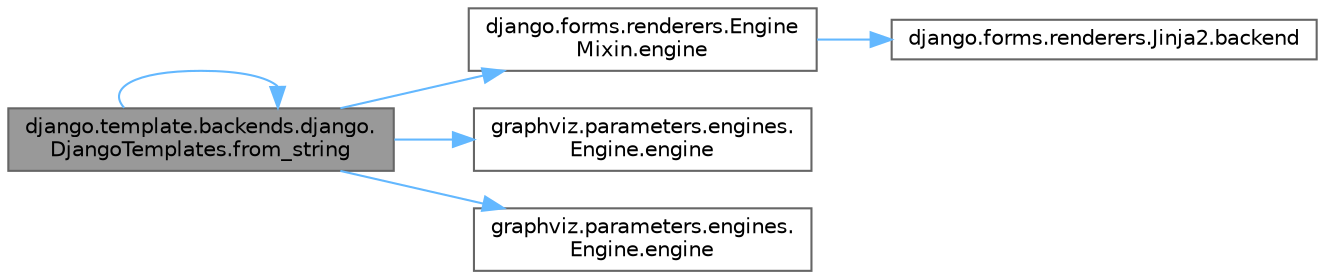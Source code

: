 digraph "django.template.backends.django.DjangoTemplates.from_string"
{
 // LATEX_PDF_SIZE
  bgcolor="transparent";
  edge [fontname=Helvetica,fontsize=10,labelfontname=Helvetica,labelfontsize=10];
  node [fontname=Helvetica,fontsize=10,shape=box,height=0.2,width=0.4];
  rankdir="LR";
  Node1 [id="Node000001",label="django.template.backends.django.\lDjangoTemplates.from_string",height=0.2,width=0.4,color="gray40", fillcolor="grey60", style="filled", fontcolor="black",tooltip=" "];
  Node1 -> Node2 [id="edge1_Node000001_Node000002",color="steelblue1",style="solid",tooltip=" "];
  Node2 [id="Node000002",label="django.forms.renderers.Engine\lMixin.engine",height=0.2,width=0.4,color="grey40", fillcolor="white", style="filled",URL="$classdjango_1_1forms_1_1renderers_1_1_engine_mixin.html#ae8e594b4aabbf948f094183c35a2cd5e",tooltip=" "];
  Node2 -> Node3 [id="edge2_Node000002_Node000003",color="steelblue1",style="solid",tooltip=" "];
  Node3 [id="Node000003",label="django.forms.renderers.Jinja2.backend",height=0.2,width=0.4,color="grey40", fillcolor="white", style="filled",URL="$classdjango_1_1forms_1_1renderers_1_1_jinja2.html#a0c37c83480412361b8e39e6472378cc6",tooltip=" "];
  Node1 -> Node4 [id="edge3_Node000001_Node000004",color="steelblue1",style="solid",tooltip=" "];
  Node4 [id="Node000004",label="graphviz.parameters.engines.\lEngine.engine",height=0.2,width=0.4,color="grey40", fillcolor="white", style="filled",URL="$classgraphviz_1_1parameters_1_1engines_1_1_engine.html#a21cf5a0fc51ba11ed3b4d073f5dd58f0",tooltip=" "];
  Node1 -> Node5 [id="edge4_Node000001_Node000005",color="steelblue1",style="solid",tooltip=" "];
  Node5 [id="Node000005",label="graphviz.parameters.engines.\lEngine.engine",height=0.2,width=0.4,color="grey40", fillcolor="white", style="filled",URL="$classgraphviz_1_1parameters_1_1engines_1_1_engine.html#a6861e814f548a4e6318cb49a8d628ae7",tooltip=" "];
  Node1 -> Node1 [id="edge5_Node000001_Node000001",color="steelblue1",style="solid",tooltip=" "];
}

